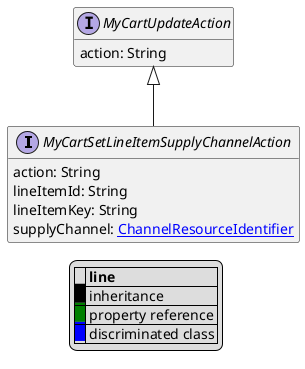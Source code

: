 @startuml

hide empty fields
hide empty methods
legend
|= |= line |
|<back:black>   </back>| inheritance |
|<back:green>   </back>| property reference |
|<back:blue>   </back>| discriminated class |
endlegend
interface MyCartSetLineItemSupplyChannelAction [[MyCartSetLineItemSupplyChannelAction.svg]] extends MyCartUpdateAction {
    action: String
    lineItemId: String
    lineItemKey: String
    supplyChannel: [[ChannelResourceIdentifier.svg ChannelResourceIdentifier]]
}
interface MyCartUpdateAction [[MyCartUpdateAction.svg]]  {
    action: String
}





@enduml
